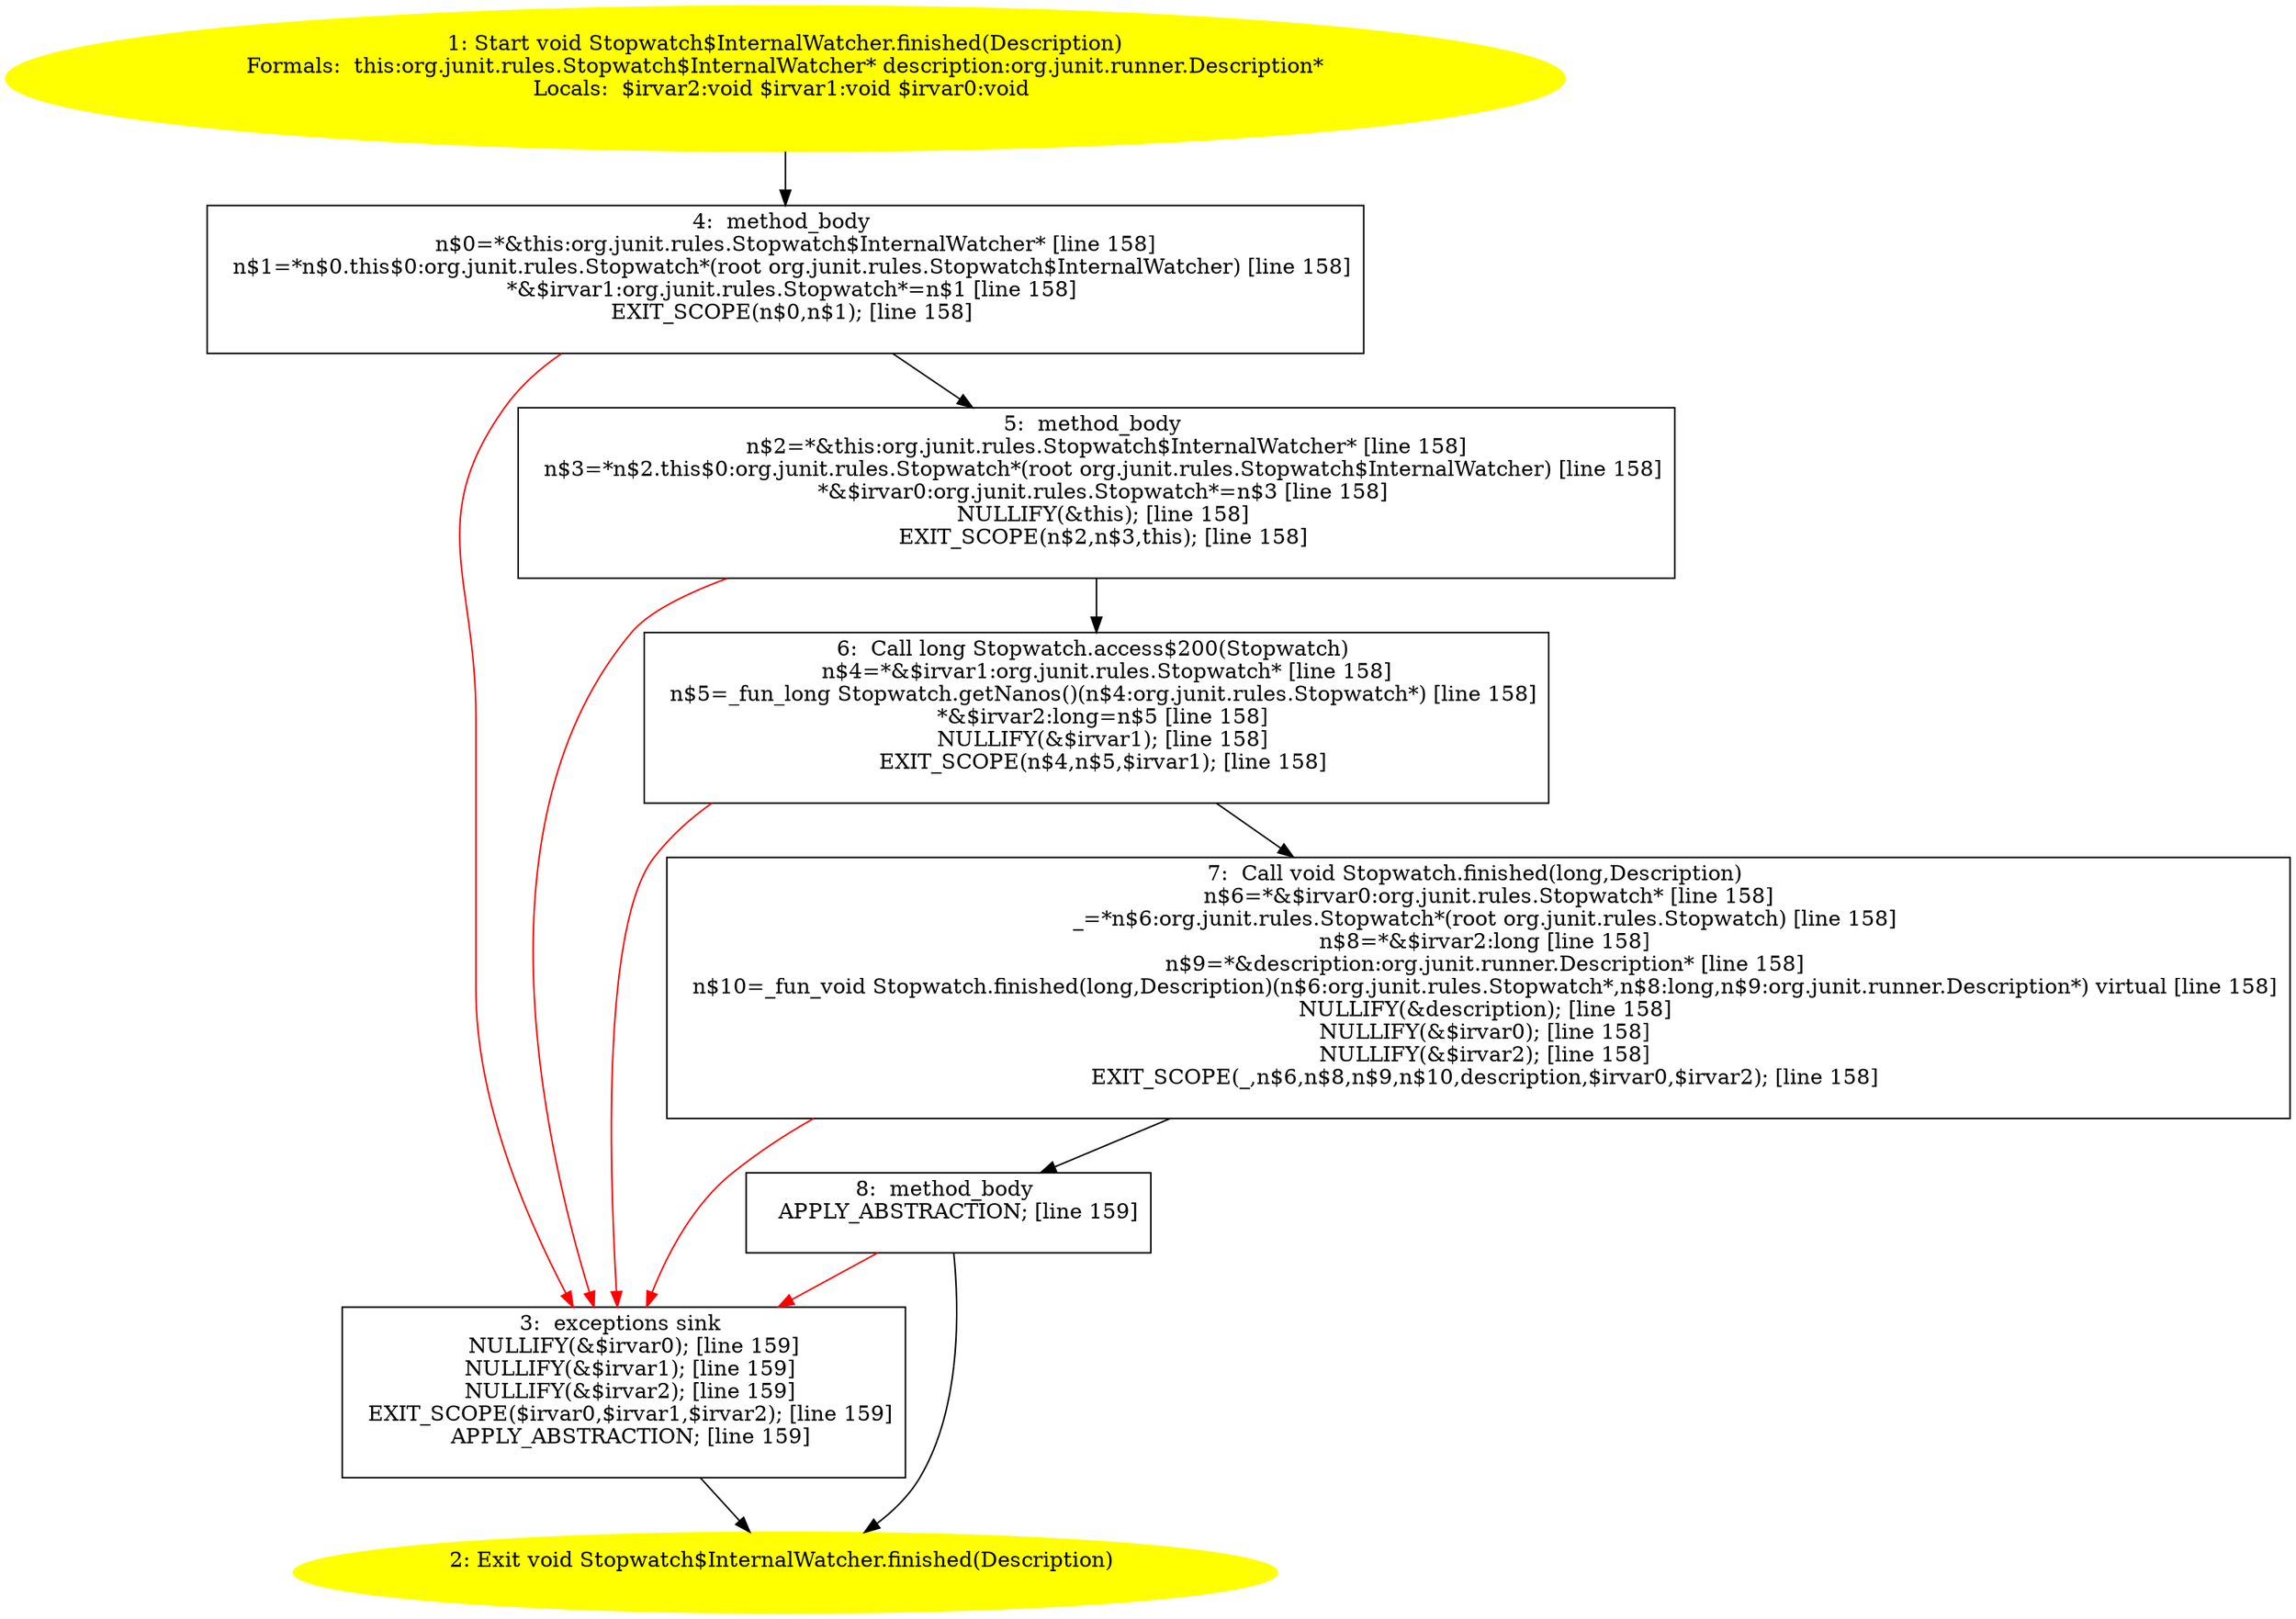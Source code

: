 /* @generated */
digraph cfg {
"org.junit.rules.Stopwatch$InternalWatcher.finished(org.junit.runner.Description):void.8bbca620fe1c03c2542b0ab5b74513c9_1" [label="1: Start void Stopwatch$InternalWatcher.finished(Description)\nFormals:  this:org.junit.rules.Stopwatch$InternalWatcher* description:org.junit.runner.Description*\nLocals:  $irvar2:void $irvar1:void $irvar0:void \n  " color=yellow style=filled]
	

	 "org.junit.rules.Stopwatch$InternalWatcher.finished(org.junit.runner.Description):void.8bbca620fe1c03c2542b0ab5b74513c9_1" -> "org.junit.rules.Stopwatch$InternalWatcher.finished(org.junit.runner.Description):void.8bbca620fe1c03c2542b0ab5b74513c9_4" ;
"org.junit.rules.Stopwatch$InternalWatcher.finished(org.junit.runner.Description):void.8bbca620fe1c03c2542b0ab5b74513c9_2" [label="2: Exit void Stopwatch$InternalWatcher.finished(Description) \n  " color=yellow style=filled]
	

"org.junit.rules.Stopwatch$InternalWatcher.finished(org.junit.runner.Description):void.8bbca620fe1c03c2542b0ab5b74513c9_3" [label="3:  exceptions sink \n   NULLIFY(&$irvar0); [line 159]\n  NULLIFY(&$irvar1); [line 159]\n  NULLIFY(&$irvar2); [line 159]\n  EXIT_SCOPE($irvar0,$irvar1,$irvar2); [line 159]\n  APPLY_ABSTRACTION; [line 159]\n " shape="box"]
	

	 "org.junit.rules.Stopwatch$InternalWatcher.finished(org.junit.runner.Description):void.8bbca620fe1c03c2542b0ab5b74513c9_3" -> "org.junit.rules.Stopwatch$InternalWatcher.finished(org.junit.runner.Description):void.8bbca620fe1c03c2542b0ab5b74513c9_2" ;
"org.junit.rules.Stopwatch$InternalWatcher.finished(org.junit.runner.Description):void.8bbca620fe1c03c2542b0ab5b74513c9_4" [label="4:  method_body \n   n$0=*&this:org.junit.rules.Stopwatch$InternalWatcher* [line 158]\n  n$1=*n$0.this$0:org.junit.rules.Stopwatch*(root org.junit.rules.Stopwatch$InternalWatcher) [line 158]\n  *&$irvar1:org.junit.rules.Stopwatch*=n$1 [line 158]\n  EXIT_SCOPE(n$0,n$1); [line 158]\n " shape="box"]
	

	 "org.junit.rules.Stopwatch$InternalWatcher.finished(org.junit.runner.Description):void.8bbca620fe1c03c2542b0ab5b74513c9_4" -> "org.junit.rules.Stopwatch$InternalWatcher.finished(org.junit.runner.Description):void.8bbca620fe1c03c2542b0ab5b74513c9_5" ;
	 "org.junit.rules.Stopwatch$InternalWatcher.finished(org.junit.runner.Description):void.8bbca620fe1c03c2542b0ab5b74513c9_4" -> "org.junit.rules.Stopwatch$InternalWatcher.finished(org.junit.runner.Description):void.8bbca620fe1c03c2542b0ab5b74513c9_3" [color="red" ];
"org.junit.rules.Stopwatch$InternalWatcher.finished(org.junit.runner.Description):void.8bbca620fe1c03c2542b0ab5b74513c9_5" [label="5:  method_body \n   n$2=*&this:org.junit.rules.Stopwatch$InternalWatcher* [line 158]\n  n$3=*n$2.this$0:org.junit.rules.Stopwatch*(root org.junit.rules.Stopwatch$InternalWatcher) [line 158]\n  *&$irvar0:org.junit.rules.Stopwatch*=n$3 [line 158]\n  NULLIFY(&this); [line 158]\n  EXIT_SCOPE(n$2,n$3,this); [line 158]\n " shape="box"]
	

	 "org.junit.rules.Stopwatch$InternalWatcher.finished(org.junit.runner.Description):void.8bbca620fe1c03c2542b0ab5b74513c9_5" -> "org.junit.rules.Stopwatch$InternalWatcher.finished(org.junit.runner.Description):void.8bbca620fe1c03c2542b0ab5b74513c9_6" ;
	 "org.junit.rules.Stopwatch$InternalWatcher.finished(org.junit.runner.Description):void.8bbca620fe1c03c2542b0ab5b74513c9_5" -> "org.junit.rules.Stopwatch$InternalWatcher.finished(org.junit.runner.Description):void.8bbca620fe1c03c2542b0ab5b74513c9_3" [color="red" ];
"org.junit.rules.Stopwatch$InternalWatcher.finished(org.junit.runner.Description):void.8bbca620fe1c03c2542b0ab5b74513c9_6" [label="6:  Call long Stopwatch.access$200(Stopwatch) \n   n$4=*&$irvar1:org.junit.rules.Stopwatch* [line 158]\n  n$5=_fun_long Stopwatch.getNanos()(n$4:org.junit.rules.Stopwatch*) [line 158]\n  *&$irvar2:long=n$5 [line 158]\n  NULLIFY(&$irvar1); [line 158]\n  EXIT_SCOPE(n$4,n$5,$irvar1); [line 158]\n " shape="box"]
	

	 "org.junit.rules.Stopwatch$InternalWatcher.finished(org.junit.runner.Description):void.8bbca620fe1c03c2542b0ab5b74513c9_6" -> "org.junit.rules.Stopwatch$InternalWatcher.finished(org.junit.runner.Description):void.8bbca620fe1c03c2542b0ab5b74513c9_7" ;
	 "org.junit.rules.Stopwatch$InternalWatcher.finished(org.junit.runner.Description):void.8bbca620fe1c03c2542b0ab5b74513c9_6" -> "org.junit.rules.Stopwatch$InternalWatcher.finished(org.junit.runner.Description):void.8bbca620fe1c03c2542b0ab5b74513c9_3" [color="red" ];
"org.junit.rules.Stopwatch$InternalWatcher.finished(org.junit.runner.Description):void.8bbca620fe1c03c2542b0ab5b74513c9_7" [label="7:  Call void Stopwatch.finished(long,Description) \n   n$6=*&$irvar0:org.junit.rules.Stopwatch* [line 158]\n  _=*n$6:org.junit.rules.Stopwatch*(root org.junit.rules.Stopwatch) [line 158]\n  n$8=*&$irvar2:long [line 158]\n  n$9=*&description:org.junit.runner.Description* [line 158]\n  n$10=_fun_void Stopwatch.finished(long,Description)(n$6:org.junit.rules.Stopwatch*,n$8:long,n$9:org.junit.runner.Description*) virtual [line 158]\n  NULLIFY(&description); [line 158]\n  NULLIFY(&$irvar0); [line 158]\n  NULLIFY(&$irvar2); [line 158]\n  EXIT_SCOPE(_,n$6,n$8,n$9,n$10,description,$irvar0,$irvar2); [line 158]\n " shape="box"]
	

	 "org.junit.rules.Stopwatch$InternalWatcher.finished(org.junit.runner.Description):void.8bbca620fe1c03c2542b0ab5b74513c9_7" -> "org.junit.rules.Stopwatch$InternalWatcher.finished(org.junit.runner.Description):void.8bbca620fe1c03c2542b0ab5b74513c9_8" ;
	 "org.junit.rules.Stopwatch$InternalWatcher.finished(org.junit.runner.Description):void.8bbca620fe1c03c2542b0ab5b74513c9_7" -> "org.junit.rules.Stopwatch$InternalWatcher.finished(org.junit.runner.Description):void.8bbca620fe1c03c2542b0ab5b74513c9_3" [color="red" ];
"org.junit.rules.Stopwatch$InternalWatcher.finished(org.junit.runner.Description):void.8bbca620fe1c03c2542b0ab5b74513c9_8" [label="8:  method_body \n   APPLY_ABSTRACTION; [line 159]\n " shape="box"]
	

	 "org.junit.rules.Stopwatch$InternalWatcher.finished(org.junit.runner.Description):void.8bbca620fe1c03c2542b0ab5b74513c9_8" -> "org.junit.rules.Stopwatch$InternalWatcher.finished(org.junit.runner.Description):void.8bbca620fe1c03c2542b0ab5b74513c9_2" ;
	 "org.junit.rules.Stopwatch$InternalWatcher.finished(org.junit.runner.Description):void.8bbca620fe1c03c2542b0ab5b74513c9_8" -> "org.junit.rules.Stopwatch$InternalWatcher.finished(org.junit.runner.Description):void.8bbca620fe1c03c2542b0ab5b74513c9_3" [color="red" ];
}

